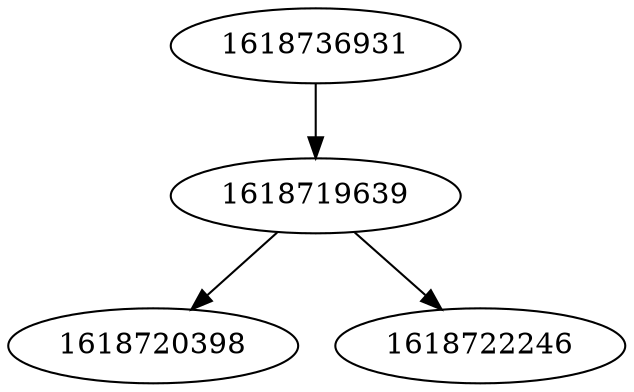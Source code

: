 strict digraph  {
1618736931;
1618720398;
1618722246;
1618719639;
1618736931 -> 1618719639;
1618719639 -> 1618720398;
1618719639 -> 1618722246;
}
